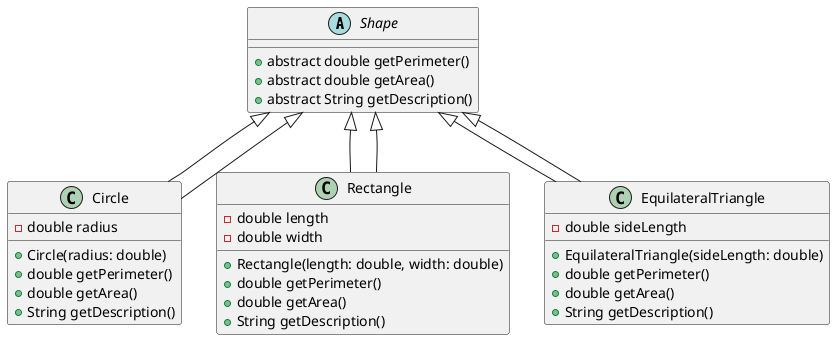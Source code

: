 @startuml

abstract class Shape {
    + abstract double getPerimeter()
    + abstract double getArea()
    + abstract String getDescription()
}

class Circle extends Shape {
    - double radius

    + Circle(radius: double)
    + double getPerimeter()
    + double getArea()
    + String getDescription()
}

class Rectangle extends Shape {
    - double length
    - double width

    + Rectangle(length: double, width: double)
    + double getPerimeter()
    + double getArea()
    + String getDescription()
}

class EquilateralTriangle extends Shape {
    - double sideLength

    + EquilateralTriangle(sideLength: double)
    + double getPerimeter()
    + double getArea()
    + String getDescription()
}

Shape <|-- Circle
Shape <|-- Rectangle
Shape <|-- EquilateralTriangle

@enduml
